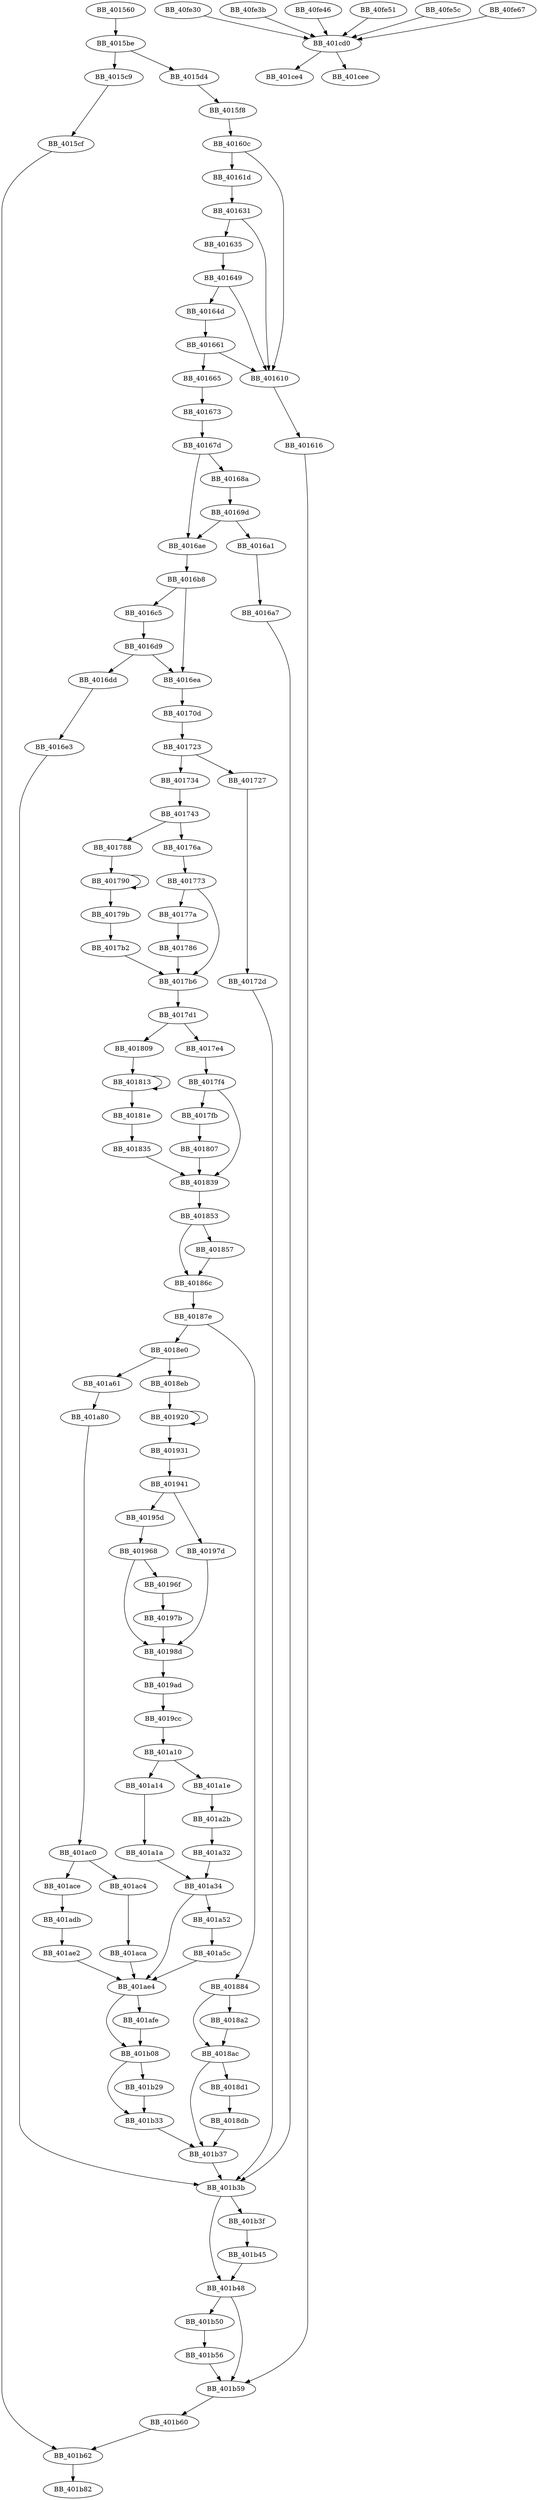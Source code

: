 DiGraph sub_401560{
BB_401560->BB_4015be
BB_4015be->BB_4015c9
BB_4015be->BB_4015d4
BB_4015c9->BB_4015cf
BB_4015cf->BB_401b62
BB_4015d4->BB_4015f8
BB_4015f8->BB_40160c
BB_40160c->BB_401610
BB_40160c->BB_40161d
BB_401610->BB_401616
BB_401616->BB_401b59
BB_40161d->BB_401631
BB_401631->BB_401610
BB_401631->BB_401635
BB_401635->BB_401649
BB_401649->BB_401610
BB_401649->BB_40164d
BB_40164d->BB_401661
BB_401661->BB_401610
BB_401661->BB_401665
BB_401665->BB_401673
BB_401673->BB_40167d
BB_40167d->BB_40168a
BB_40167d->BB_4016ae
BB_40168a->BB_40169d
BB_40169d->BB_4016a1
BB_40169d->BB_4016ae
BB_4016a1->BB_4016a7
BB_4016a7->BB_401b3b
BB_4016ae->BB_4016b8
BB_4016b8->BB_4016c5
BB_4016b8->BB_4016ea
BB_4016c5->BB_4016d9
BB_4016d9->BB_4016dd
BB_4016d9->BB_4016ea
BB_4016dd->BB_4016e3
BB_4016e3->BB_401b3b
BB_4016ea->BB_40170d
BB_40170d->BB_401723
BB_401723->BB_401727
BB_401723->BB_401734
BB_401727->BB_40172d
BB_40172d->BB_401b3b
BB_401734->BB_401743
BB_401743->BB_40176a
BB_401743->BB_401788
BB_40176a->BB_401773
BB_401773->BB_40177a
BB_401773->BB_4017b6
BB_40177a->BB_401786
BB_401786->BB_4017b6
BB_401788->BB_401790
BB_401790->BB_401790
BB_401790->BB_40179b
BB_40179b->BB_4017b2
BB_4017b2->BB_4017b6
BB_4017b6->BB_4017d1
BB_4017d1->BB_4017e4
BB_4017d1->BB_401809
BB_4017e4->BB_4017f4
BB_4017f4->BB_4017fb
BB_4017f4->BB_401839
BB_4017fb->BB_401807
BB_401807->BB_401839
BB_401809->BB_401813
BB_401813->BB_401813
BB_401813->BB_40181e
BB_40181e->BB_401835
BB_401835->BB_401839
BB_401839->BB_401853
BB_401853->BB_401857
BB_401853->BB_40186c
BB_401857->BB_40186c
BB_40186c->BB_40187e
BB_40187e->BB_401884
BB_40187e->BB_4018e0
BB_401884->BB_4018a2
BB_401884->BB_4018ac
BB_4018a2->BB_4018ac
BB_4018ac->BB_4018d1
BB_4018ac->BB_401b37
BB_4018d1->BB_4018db
BB_4018db->BB_401b37
BB_4018e0->BB_4018eb
BB_4018e0->BB_401a61
BB_4018eb->BB_401920
BB_401920->BB_401920
BB_401920->BB_401931
BB_401931->BB_401941
BB_401941->BB_40195d
BB_401941->BB_40197d
BB_40195d->BB_401968
BB_401968->BB_40196f
BB_401968->BB_40198d
BB_40196f->BB_40197b
BB_40197b->BB_40198d
BB_40197d->BB_40198d
BB_40198d->BB_4019ad
BB_4019ad->BB_4019cc
BB_4019cc->BB_401a10
BB_401a10->BB_401a14
BB_401a10->BB_401a1e
BB_401a14->BB_401a1a
BB_401a1a->BB_401a34
BB_401a1e->BB_401a2b
BB_401a2b->BB_401a32
BB_401a32->BB_401a34
BB_401a34->BB_401a52
BB_401a34->BB_401ae4
BB_401a52->BB_401a5c
BB_401a5c->BB_401ae4
BB_401a61->BB_401a80
BB_401a80->BB_401ac0
BB_401ac0->BB_401ac4
BB_401ac0->BB_401ace
BB_401ac4->BB_401aca
BB_401aca->BB_401ae4
BB_401ace->BB_401adb
BB_401adb->BB_401ae2
BB_401ae2->BB_401ae4
BB_401ae4->BB_401afe
BB_401ae4->BB_401b08
BB_401afe->BB_401b08
BB_401b08->BB_401b29
BB_401b08->BB_401b33
BB_401b29->BB_401b33
BB_401b33->BB_401b37
BB_401b37->BB_401b3b
BB_401b3b->BB_401b3f
BB_401b3b->BB_401b48
BB_401b3f->BB_401b45
BB_401b45->BB_401b48
BB_401b48->BB_401b50
BB_401b48->BB_401b59
BB_401b50->BB_401b56
BB_401b56->BB_401b59
BB_401b59->BB_401b60
BB_401b60->BB_401b62
BB_401b62->BB_401b82
BB_401cd0->BB_401ce4
BB_401cd0->BB_401cee
BB_40fe30->BB_401cd0
BB_40fe3b->BB_401cd0
BB_40fe46->BB_401cd0
BB_40fe51->BB_401cd0
BB_40fe5c->BB_401cd0
BB_40fe67->BB_401cd0
}
